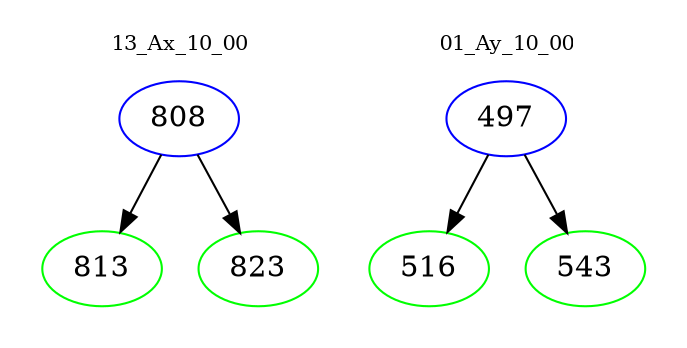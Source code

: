 digraph{
subgraph cluster_0 {
color = white
label = "13_Ax_10_00";
fontsize=10;
T0_808 [label="808", color="blue"]
T0_808 -> T0_813 [color="black"]
T0_813 [label="813", color="green"]
T0_808 -> T0_823 [color="black"]
T0_823 [label="823", color="green"]
}
subgraph cluster_1 {
color = white
label = "01_Ay_10_00";
fontsize=10;
T1_497 [label="497", color="blue"]
T1_497 -> T1_516 [color="black"]
T1_516 [label="516", color="green"]
T1_497 -> T1_543 [color="black"]
T1_543 [label="543", color="green"]
}
}
